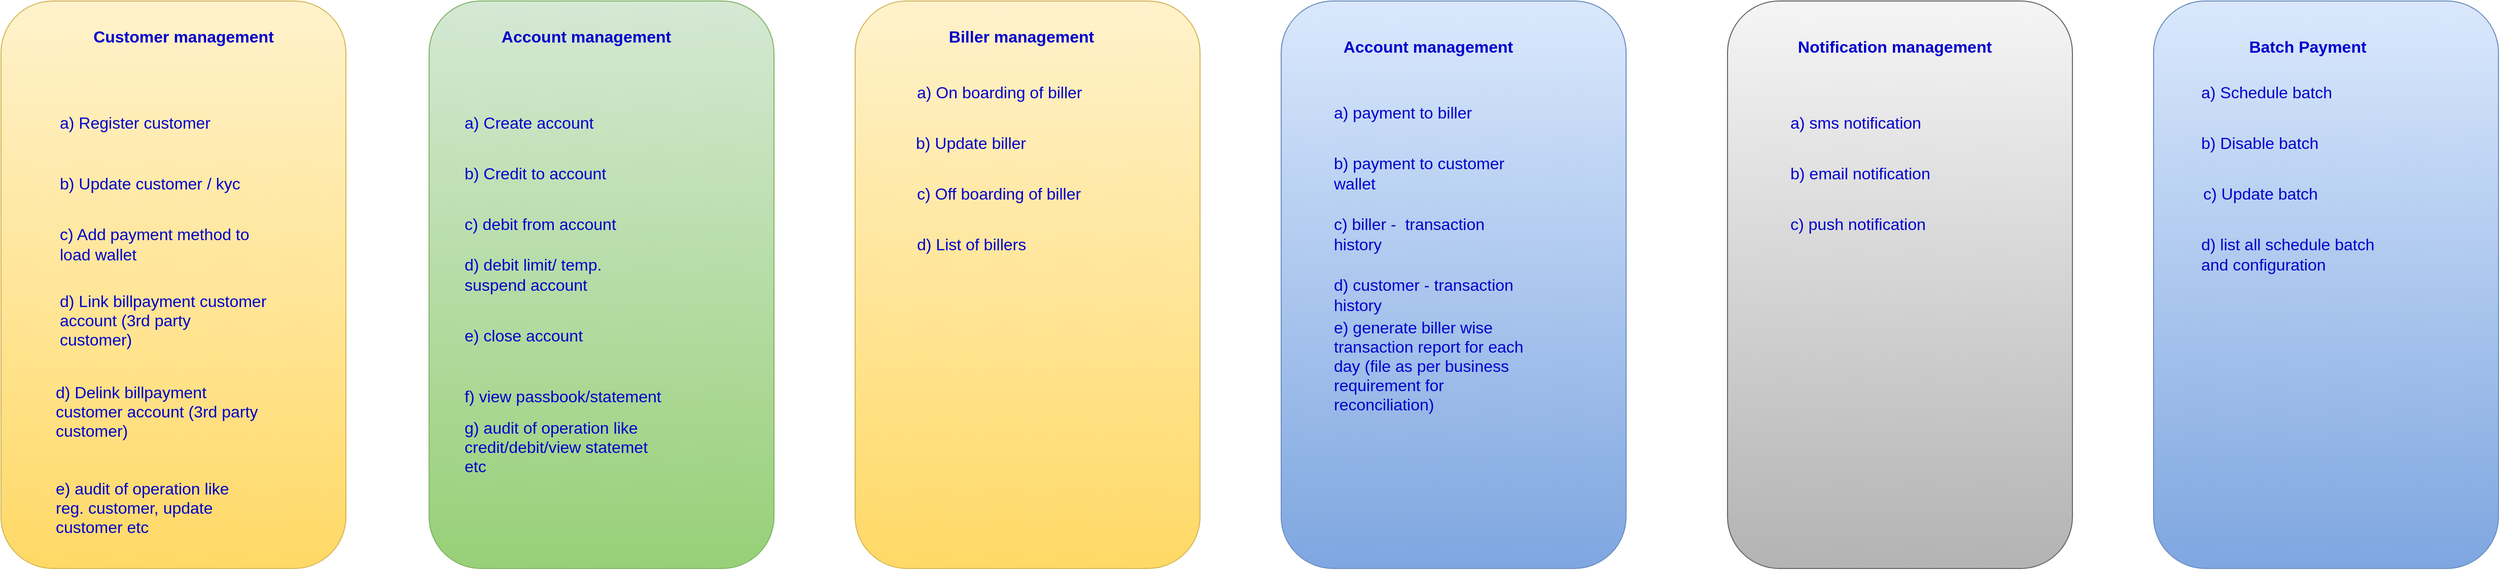 <mxfile version="20.6.0" type="github">
  <diagram id="c6JLvSxhbYfYdat7HCSK" name="Page-1">
    <mxGraphModel dx="5187" dy="1526" grid="1" gridSize="10" guides="1" tooltips="1" connect="1" arrows="1" fold="1" page="1" pageScale="1" pageWidth="827" pageHeight="1169" math="0" shadow="0">
      <root>
        <mxCell id="0" />
        <mxCell id="1" parent="0" />
        <mxCell id="Tp-uuH1HGJ1IqLCPa1Vi-9" value="" style="group" vertex="1" connectable="0" parent="1">
          <mxGeometry x="-1742" y="40" width="340" height="560" as="geometry" />
        </mxCell>
        <mxCell id="Tp-uuH1HGJ1IqLCPa1Vi-1" value="" style="rounded=1;whiteSpace=wrap;html=1;fillColor=#fff2cc;strokeColor=#d6b656;gradientColor=#ffd966;" vertex="1" parent="Tp-uuH1HGJ1IqLCPa1Vi-9">
          <mxGeometry width="340" height="560" as="geometry" />
        </mxCell>
        <mxCell id="Tp-uuH1HGJ1IqLCPa1Vi-2" value="Customer management" style="text;html=1;strokeColor=none;fillColor=none;align=center;verticalAlign=middle;whiteSpace=wrap;rounded=0;fontSize=16;fontStyle=1;fontColor=#0000CC;" vertex="1" parent="Tp-uuH1HGJ1IqLCPa1Vi-9">
          <mxGeometry x="72.121" y="20" width="216.364" height="30" as="geometry" />
        </mxCell>
        <mxCell id="Tp-uuH1HGJ1IqLCPa1Vi-3" value="a) Register customer" style="text;html=1;strokeColor=none;fillColor=none;align=left;verticalAlign=middle;whiteSpace=wrap;rounded=0;fontSize=16;fontColor=#0000CC;" vertex="1" parent="Tp-uuH1HGJ1IqLCPa1Vi-9">
          <mxGeometry x="55.636" y="100" width="206.061" height="40" as="geometry" />
        </mxCell>
        <mxCell id="Tp-uuH1HGJ1IqLCPa1Vi-4" value="b) Update customer / kyc" style="text;html=1;strokeColor=none;fillColor=none;align=left;verticalAlign=middle;whiteSpace=wrap;rounded=0;fontSize=16;fontColor=#0000CC;" vertex="1" parent="Tp-uuH1HGJ1IqLCPa1Vi-9">
          <mxGeometry x="55.636" y="160" width="206.061" height="40" as="geometry" />
        </mxCell>
        <mxCell id="Tp-uuH1HGJ1IqLCPa1Vi-5" value="c) Add payment method to load wallet" style="text;html=1;strokeColor=none;fillColor=none;align=left;verticalAlign=middle;whiteSpace=wrap;rounded=0;fontSize=16;fontColor=#0000CC;" vertex="1" parent="Tp-uuH1HGJ1IqLCPa1Vi-9">
          <mxGeometry x="55.636" y="220" width="206.061" height="40" as="geometry" />
        </mxCell>
        <mxCell id="Tp-uuH1HGJ1IqLCPa1Vi-6" value="d) Link billpayment customer account (3rd party customer)" style="text;html=1;strokeColor=none;fillColor=none;align=left;verticalAlign=middle;whiteSpace=wrap;rounded=0;fontSize=16;fontColor=#0000CC;" vertex="1" parent="Tp-uuH1HGJ1IqLCPa1Vi-9">
          <mxGeometry x="55.636" y="280" width="206.061" height="70" as="geometry" />
        </mxCell>
        <mxCell id="Tp-uuH1HGJ1IqLCPa1Vi-7" value="d) Delink billpayment customer account (3rd party customer)" style="text;html=1;strokeColor=none;fillColor=none;align=left;verticalAlign=middle;whiteSpace=wrap;rounded=0;fontSize=16;fontColor=#0000CC;" vertex="1" parent="Tp-uuH1HGJ1IqLCPa1Vi-9">
          <mxGeometry x="51.515" y="370" width="206.061" height="70" as="geometry" />
        </mxCell>
        <mxCell id="Tp-uuH1HGJ1IqLCPa1Vi-49" value="e) audit of operation like reg. customer, update customer etc&amp;nbsp;" style="text;html=1;strokeColor=none;fillColor=none;align=left;verticalAlign=middle;whiteSpace=wrap;rounded=0;fontSize=16;fontColor=#0000CC;" vertex="1" parent="Tp-uuH1HGJ1IqLCPa1Vi-9">
          <mxGeometry x="51.52" y="480" width="200" height="40" as="geometry" />
        </mxCell>
        <mxCell id="Tp-uuH1HGJ1IqLCPa1Vi-10" value="" style="rounded=1;whiteSpace=wrap;html=1;fillColor=#d5e8d4;gradientColor=#97d077;strokeColor=#82b366;" vertex="1" parent="1">
          <mxGeometry x="-1320" y="40" width="340" height="560" as="geometry" />
        </mxCell>
        <mxCell id="Tp-uuH1HGJ1IqLCPa1Vi-11" value="Account management" style="text;html=1;strokeColor=none;fillColor=none;align=center;verticalAlign=middle;whiteSpace=wrap;rounded=0;fontSize=16;fontStyle=1;fontColor=#0000CC;" vertex="1" parent="1">
          <mxGeometry x="-1270" y="60" width="210" height="30" as="geometry" />
        </mxCell>
        <mxCell id="Tp-uuH1HGJ1IqLCPa1Vi-12" value="a) Create account" style="text;html=1;strokeColor=none;fillColor=none;align=left;verticalAlign=middle;whiteSpace=wrap;rounded=0;fontSize=16;fontColor=#0000CC;" vertex="1" parent="1">
          <mxGeometry x="-1287" y="140" width="200" height="40" as="geometry" />
        </mxCell>
        <mxCell id="Tp-uuH1HGJ1IqLCPa1Vi-13" value="b) Credit to account" style="text;html=1;strokeColor=none;fillColor=none;align=left;verticalAlign=middle;whiteSpace=wrap;rounded=0;fontSize=16;fontColor=#0000CC;" vertex="1" parent="1">
          <mxGeometry x="-1287" y="190" width="200" height="40" as="geometry" />
        </mxCell>
        <mxCell id="Tp-uuH1HGJ1IqLCPa1Vi-14" value="c) debit from account" style="text;html=1;strokeColor=none;fillColor=none;align=left;verticalAlign=middle;whiteSpace=wrap;rounded=0;fontSize=16;fontColor=#0000CC;" vertex="1" parent="1">
          <mxGeometry x="-1287" y="240" width="200" height="40" as="geometry" />
        </mxCell>
        <mxCell id="Tp-uuH1HGJ1IqLCPa1Vi-15" value="d) debit limit/ temp. suspend account" style="text;html=1;strokeColor=none;fillColor=none;align=left;verticalAlign=middle;whiteSpace=wrap;rounded=0;fontSize=16;fontColor=#0000CC;" vertex="1" parent="1">
          <mxGeometry x="-1287" y="290" width="200" height="40" as="geometry" />
        </mxCell>
        <mxCell id="Tp-uuH1HGJ1IqLCPa1Vi-16" value="e) close account" style="text;html=1;strokeColor=none;fillColor=none;align=left;verticalAlign=middle;whiteSpace=wrap;rounded=0;fontSize=16;fontColor=#0000CC;" vertex="1" parent="1">
          <mxGeometry x="-1287" y="350" width="200" height="40" as="geometry" />
        </mxCell>
        <mxCell id="Tp-uuH1HGJ1IqLCPa1Vi-17" value="f) view passbook/statement" style="text;html=1;strokeColor=none;fillColor=none;align=left;verticalAlign=middle;whiteSpace=wrap;rounded=0;fontSize=16;fontColor=#0000CC;" vertex="1" parent="1">
          <mxGeometry x="-1287" y="410" width="200" height="40" as="geometry" />
        </mxCell>
        <mxCell id="Tp-uuH1HGJ1IqLCPa1Vi-48" value="g) audit of operation like credit/debit/view statemet etc&amp;nbsp;" style="text;html=1;strokeColor=none;fillColor=none;align=left;verticalAlign=middle;whiteSpace=wrap;rounded=0;fontSize=16;fontColor=#0000CC;" vertex="1" parent="1">
          <mxGeometry x="-1287" y="460" width="200" height="40" as="geometry" />
        </mxCell>
        <mxCell id="Tp-uuH1HGJ1IqLCPa1Vi-58" value="" style="group" vertex="1" connectable="0" parent="1">
          <mxGeometry x="-480" y="40" width="340" height="560" as="geometry" />
        </mxCell>
        <mxCell id="Tp-uuH1HGJ1IqLCPa1Vi-25" value="" style="rounded=1;whiteSpace=wrap;html=1;fillColor=#dae8fc;gradientColor=#7ea6e0;strokeColor=#6c8ebf;" vertex="1" parent="Tp-uuH1HGJ1IqLCPa1Vi-58">
          <mxGeometry width="340" height="560" as="geometry" />
        </mxCell>
        <mxCell id="Tp-uuH1HGJ1IqLCPa1Vi-34" value="Account management" style="text;html=1;strokeColor=none;fillColor=none;align=center;verticalAlign=middle;whiteSpace=wrap;rounded=0;fontSize=16;fontStyle=1;fontColor=#0000CC;" vertex="1" parent="Tp-uuH1HGJ1IqLCPa1Vi-58">
          <mxGeometry x="40" y="30" width="210" height="30" as="geometry" />
        </mxCell>
        <mxCell id="Tp-uuH1HGJ1IqLCPa1Vi-35" value="a) payment to biller" style="text;html=1;strokeColor=none;fillColor=none;align=left;verticalAlign=middle;whiteSpace=wrap;rounded=0;fontSize=16;fontColor=#0000CC;" vertex="1" parent="Tp-uuH1HGJ1IqLCPa1Vi-58">
          <mxGeometry x="50" y="90" width="200" height="40" as="geometry" />
        </mxCell>
        <mxCell id="Tp-uuH1HGJ1IqLCPa1Vi-36" value="b) payment to customer wallet" style="text;html=1;strokeColor=none;fillColor=none;align=left;verticalAlign=middle;whiteSpace=wrap;rounded=0;fontSize=16;fontColor=#0000CC;" vertex="1" parent="Tp-uuH1HGJ1IqLCPa1Vi-58">
          <mxGeometry x="50" y="150" width="200" height="40" as="geometry" />
        </mxCell>
        <mxCell id="Tp-uuH1HGJ1IqLCPa1Vi-37" value="c) biller -&amp;nbsp; transaction history" style="text;html=1;strokeColor=none;fillColor=none;align=left;verticalAlign=middle;whiteSpace=wrap;rounded=0;fontSize=16;fontColor=#0000CC;" vertex="1" parent="Tp-uuH1HGJ1IqLCPa1Vi-58">
          <mxGeometry x="50" y="210" width="200" height="40" as="geometry" />
        </mxCell>
        <mxCell id="Tp-uuH1HGJ1IqLCPa1Vi-38" value="d) customer - transaction history" style="text;html=1;strokeColor=none;fillColor=none;align=left;verticalAlign=middle;whiteSpace=wrap;rounded=0;fontSize=16;fontColor=#0000CC;" vertex="1" parent="Tp-uuH1HGJ1IqLCPa1Vi-58">
          <mxGeometry x="50" y="270" width="200" height="40" as="geometry" />
        </mxCell>
        <mxCell id="Tp-uuH1HGJ1IqLCPa1Vi-39" value="e) generate biller wise transaction report for each day (file as per business requirement for reconciliation)" style="text;html=1;strokeColor=none;fillColor=none;align=left;verticalAlign=middle;whiteSpace=wrap;rounded=0;fontSize=16;fontColor=#0000CC;" vertex="1" parent="Tp-uuH1HGJ1IqLCPa1Vi-58">
          <mxGeometry x="50" y="340" width="200" height="40" as="geometry" />
        </mxCell>
        <mxCell id="Tp-uuH1HGJ1IqLCPa1Vi-60" value="" style="group" vertex="1" connectable="0" parent="1">
          <mxGeometry x="-900" y="40" width="340" height="560" as="geometry" />
        </mxCell>
        <mxCell id="Tp-uuH1HGJ1IqLCPa1Vi-19" value="" style="rounded=1;whiteSpace=wrap;html=1;fillColor=#fff2cc;gradientColor=#ffd966;strokeColor=#d6b656;" vertex="1" parent="Tp-uuH1HGJ1IqLCPa1Vi-60">
          <mxGeometry width="340" height="560" as="geometry" />
        </mxCell>
        <mxCell id="Tp-uuH1HGJ1IqLCPa1Vi-20" value="Biller management" style="text;html=1;strokeColor=none;fillColor=none;align=center;verticalAlign=middle;whiteSpace=wrap;rounded=0;fontSize=16;fontStyle=1;fontColor=#0000CC;" vertex="1" parent="Tp-uuH1HGJ1IqLCPa1Vi-60">
          <mxGeometry x="59" y="20" width="210" height="30" as="geometry" />
        </mxCell>
        <mxCell id="Tp-uuH1HGJ1IqLCPa1Vi-21" value="a) On boarding of biller" style="text;html=1;strokeColor=none;fillColor=none;align=left;verticalAlign=middle;whiteSpace=wrap;rounded=0;fontSize=16;fontColor=#0000CC;" vertex="1" parent="Tp-uuH1HGJ1IqLCPa1Vi-60">
          <mxGeometry x="59" y="70" width="200" height="40" as="geometry" />
        </mxCell>
        <mxCell id="Tp-uuH1HGJ1IqLCPa1Vi-22" value="b) Update biller" style="text;html=1;strokeColor=none;fillColor=none;align=left;verticalAlign=middle;whiteSpace=wrap;rounded=0;fontSize=16;fontColor=#0000CC;" vertex="1" parent="Tp-uuH1HGJ1IqLCPa1Vi-60">
          <mxGeometry x="58" y="120" width="200" height="40" as="geometry" />
        </mxCell>
        <mxCell id="Tp-uuH1HGJ1IqLCPa1Vi-23" value="c) Off boarding of biller" style="text;html=1;strokeColor=none;fillColor=none;align=left;verticalAlign=middle;whiteSpace=wrap;rounded=0;fontSize=16;fontColor=#0000CC;" vertex="1" parent="Tp-uuH1HGJ1IqLCPa1Vi-60">
          <mxGeometry x="59" y="170" width="200" height="40" as="geometry" />
        </mxCell>
        <mxCell id="Tp-uuH1HGJ1IqLCPa1Vi-24" value="d) List of billers" style="text;html=1;strokeColor=none;fillColor=none;align=left;verticalAlign=middle;whiteSpace=wrap;rounded=0;fontSize=16;fontColor=#0000CC;" vertex="1" parent="Tp-uuH1HGJ1IqLCPa1Vi-60">
          <mxGeometry x="59" y="220" width="200" height="40" as="geometry" />
        </mxCell>
        <mxCell id="Tp-uuH1HGJ1IqLCPa1Vi-61" value="" style="group" vertex="1" connectable="0" parent="1">
          <mxGeometry x="-40" y="40" width="340" height="560" as="geometry" />
        </mxCell>
        <mxCell id="Tp-uuH1HGJ1IqLCPa1Vi-42" value="" style="rounded=1;whiteSpace=wrap;html=1;fillColor=#f5f5f5;gradientColor=#b3b3b3;strokeColor=#666666;" vertex="1" parent="Tp-uuH1HGJ1IqLCPa1Vi-61">
          <mxGeometry width="340" height="560" as="geometry" />
        </mxCell>
        <mxCell id="Tp-uuH1HGJ1IqLCPa1Vi-43" value="Notification management" style="text;html=1;strokeColor=none;fillColor=none;align=center;verticalAlign=middle;whiteSpace=wrap;rounded=0;fontSize=16;fontStyle=1;fontColor=#0000CC;" vertex="1" parent="Tp-uuH1HGJ1IqLCPa1Vi-61">
          <mxGeometry x="60" y="30" width="210" height="30" as="geometry" />
        </mxCell>
        <mxCell id="Tp-uuH1HGJ1IqLCPa1Vi-44" value="a) sms notification" style="text;html=1;strokeColor=none;fillColor=none;align=left;verticalAlign=middle;whiteSpace=wrap;rounded=0;fontSize=16;fontColor=#0000CC;" vertex="1" parent="Tp-uuH1HGJ1IqLCPa1Vi-61">
          <mxGeometry x="60" y="100" width="200" height="40" as="geometry" />
        </mxCell>
        <mxCell id="Tp-uuH1HGJ1IqLCPa1Vi-45" value="b) email notification" style="text;html=1;strokeColor=none;fillColor=none;align=left;verticalAlign=middle;whiteSpace=wrap;rounded=0;fontSize=16;fontColor=#0000CC;" vertex="1" parent="Tp-uuH1HGJ1IqLCPa1Vi-61">
          <mxGeometry x="60" y="150" width="200" height="40" as="geometry" />
        </mxCell>
        <mxCell id="Tp-uuH1HGJ1IqLCPa1Vi-46" value="c) push notification" style="text;html=1;strokeColor=none;fillColor=none;align=left;verticalAlign=middle;whiteSpace=wrap;rounded=0;fontSize=16;fontColor=#0000CC;" vertex="1" parent="Tp-uuH1HGJ1IqLCPa1Vi-61">
          <mxGeometry x="60" y="200" width="200" height="40" as="geometry" />
        </mxCell>
        <mxCell id="Tp-uuH1HGJ1IqLCPa1Vi-62" value="" style="group" vertex="1" connectable="0" parent="1">
          <mxGeometry x="380" y="40" width="340" height="560" as="geometry" />
        </mxCell>
        <mxCell id="Tp-uuH1HGJ1IqLCPa1Vi-52" value="" style="rounded=1;whiteSpace=wrap;html=1;fillColor=#dae8fc;gradientColor=#7ea6e0;strokeColor=#6c8ebf;" vertex="1" parent="Tp-uuH1HGJ1IqLCPa1Vi-62">
          <mxGeometry width="340" height="560" as="geometry" />
        </mxCell>
        <mxCell id="Tp-uuH1HGJ1IqLCPa1Vi-53" value="Batch Payment" style="text;html=1;strokeColor=none;fillColor=none;align=center;verticalAlign=middle;whiteSpace=wrap;rounded=0;fontSize=16;fontStyle=1;fontColor=#0000CC;" vertex="1" parent="Tp-uuH1HGJ1IqLCPa1Vi-62">
          <mxGeometry x="47" y="30" width="210" height="30" as="geometry" />
        </mxCell>
        <mxCell id="Tp-uuH1HGJ1IqLCPa1Vi-54" value="a) Schedule batch" style="text;html=1;strokeColor=none;fillColor=none;align=left;verticalAlign=middle;whiteSpace=wrap;rounded=0;fontSize=16;fontColor=#0000CC;" vertex="1" parent="Tp-uuH1HGJ1IqLCPa1Vi-62">
          <mxGeometry x="45" y="70" width="200" height="40" as="geometry" />
        </mxCell>
        <mxCell id="Tp-uuH1HGJ1IqLCPa1Vi-55" value="b) Disable batch" style="text;html=1;strokeColor=none;fillColor=none;align=left;verticalAlign=middle;whiteSpace=wrap;rounded=0;fontSize=16;fontColor=#0000CC;" vertex="1" parent="Tp-uuH1HGJ1IqLCPa1Vi-62">
          <mxGeometry x="45" y="120" width="200" height="40" as="geometry" />
        </mxCell>
        <mxCell id="Tp-uuH1HGJ1IqLCPa1Vi-56" value="c) Update batch" style="text;html=1;strokeColor=none;fillColor=none;align=left;verticalAlign=middle;whiteSpace=wrap;rounded=0;fontSize=16;fontColor=#0000CC;" vertex="1" parent="Tp-uuH1HGJ1IqLCPa1Vi-62">
          <mxGeometry x="47" y="170" width="200" height="40" as="geometry" />
        </mxCell>
        <mxCell id="Tp-uuH1HGJ1IqLCPa1Vi-57" value="d) list all schedule batch and configuration" style="text;html=1;strokeColor=none;fillColor=none;align=left;verticalAlign=middle;whiteSpace=wrap;rounded=0;fontSize=16;fontColor=#0000CC;" vertex="1" parent="Tp-uuH1HGJ1IqLCPa1Vi-62">
          <mxGeometry x="45" y="230" width="200" height="40" as="geometry" />
        </mxCell>
      </root>
    </mxGraphModel>
  </diagram>
</mxfile>
